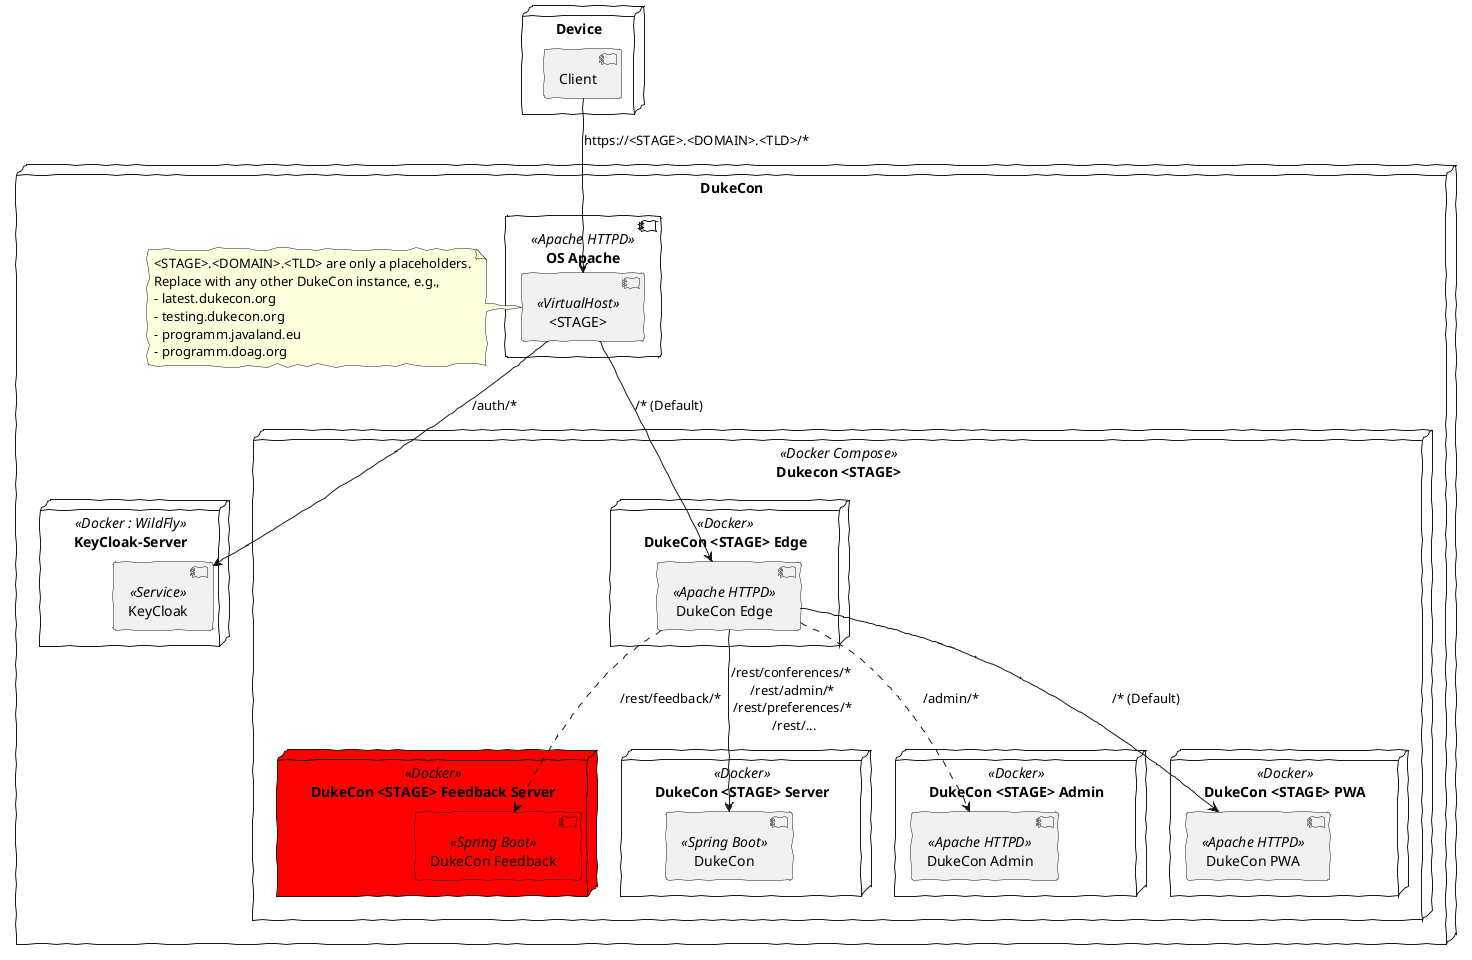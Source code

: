 @startuml
skinparam handwritten true

node "Device" {
    [Client]  as Client
}

node "DukeCon" {
    component "OS Apache" <<Apache HTTPD>> {
        component "<STAGE>" <<VirtualHost>> as Apache
    }
    note right of Apache
    <STAGE>.<DOMAIN>.<TLD> are only a placeholders.
    Replace with any other DukeCon instance, e.g.,
    - latest.dukecon.org
    - testing.dukecon.org
    - programm.javaland.eu
    - programm.doag.org
    endnote
    node KeyCloak-Server <<Docker : WildFly>> {
        [KeyCloak] <<Service>>
    }
    Apache -down-> KeyCloak : /auth/*
    node "Dukecon <STAGE>" <<Docker Compose>> {
        node "DukeCon <STAGE> Edge" <<Docker>> {
            component "DukeCon Edge" <<Apache HTTPD>> as DukeconEdge
        }
        Apache -down-> DukeconEdge : /* (Default)
        node "DukeCon <STAGE> Feedback Server" <<Docker>> #red {
            component "DukeCon Feedback" <<Spring Boot>> as DukeconFeedbackService #red
        }
        DukeconEdge .down-> DukeconFeedbackService : /rest/feedback/*
        node "DukeCon <STAGE> Server" <<Docker>> {
            component "DukeCon" <<Spring Boot>> as DukeconService
        }
        DukeconEdge -down-> DukeconService : /rest/conferences/* \n /rest/admin/* \n /rest/preferences/* \n /rest/...
        node "DukeCon <STAGE> Admin" <<Docker>> {
            component "DukeCon Admin" <<Apache HTTPD>> as DukeconAdmin
        }
        DukeconEdge .down-> DukeconAdmin : /admin/*
        node "DukeCon <STAGE> PWA" <<Docker>> {
            component "DukeCon PWA" <<Apache HTTPD>> as DukeconPWA
        }
        DukeconEdge -down-> DukeconPWA : /* (Default)
    }
}

Client -down->Apache : https://<STAGE>.<DOMAIN>.<TLD>/*

@enduml
